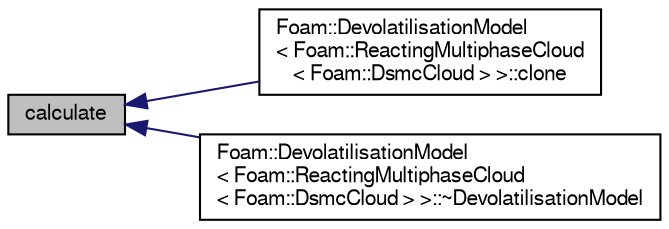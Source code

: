 digraph "calculate"
{
  bgcolor="transparent";
  edge [fontname="FreeSans",fontsize="10",labelfontname="FreeSans",labelfontsize="10"];
  node [fontname="FreeSans",fontsize="10",shape=record];
  rankdir="LR";
  Node19 [label="calculate",height=0.2,width=0.4,color="black", fillcolor="grey75", style="filled", fontcolor="black"];
  Node19 -> Node20 [dir="back",color="midnightblue",fontsize="10",style="solid",fontname="FreeSans"];
  Node20 [label="Foam::DevolatilisationModel\l\< Foam::ReactingMultiphaseCloud\l\< Foam::DsmcCloud \> \>::clone",height=0.2,width=0.4,color="black",URL="$a23818.html#a5444726b464e459eb61adecc68a8b367",tooltip="Construct and return a clone. "];
  Node19 -> Node21 [dir="back",color="midnightblue",fontsize="10",style="solid",fontname="FreeSans"];
  Node21 [label="Foam::DevolatilisationModel\l\< Foam::ReactingMultiphaseCloud\l\< Foam::DsmcCloud \> \>::~DevolatilisationModel",height=0.2,width=0.4,color="black",URL="$a23818.html#ac64c26624006271f8458669876a9c8d9",tooltip="Destructor. "];
}
